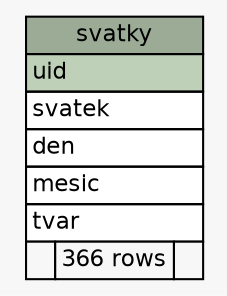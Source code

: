 // dot 2.38.0 on Mac OS X 10.9.4
// SchemaSpy rev 590
digraph "svatky" {
  graph [
    rankdir="RL"
    bgcolor="#f7f7f7"
    nodesep="0.18"
    ranksep="0.46"
    fontname="Helvetica"
    fontsize="11"
  ];
  node [
    fontname="Helvetica"
    fontsize="11"
    shape="plaintext"
  ];
  edge [
    arrowsize="0.8"
  ];
  "svatky" [
    label=<
    <TABLE BORDER="0" CELLBORDER="1" CELLSPACING="0" BGCOLOR="#ffffff">
      <TR><TD COLSPAN="3" BGCOLOR="#9bab96" ALIGN="CENTER">svatky</TD></TR>
      <TR><TD PORT="uid" COLSPAN="3" BGCOLOR="#bed1b8" ALIGN="LEFT">uid</TD></TR>
      <TR><TD PORT="svatek" COLSPAN="3" ALIGN="LEFT">svatek</TD></TR>
      <TR><TD PORT="den" COLSPAN="3" ALIGN="LEFT">den</TD></TR>
      <TR><TD PORT="mesic" COLSPAN="3" ALIGN="LEFT">mesic</TD></TR>
      <TR><TD PORT="tvar" COLSPAN="3" ALIGN="LEFT">tvar</TD></TR>
      <TR><TD ALIGN="LEFT" BGCOLOR="#f7f7f7">  </TD><TD ALIGN="RIGHT" BGCOLOR="#f7f7f7">366 rows</TD><TD ALIGN="RIGHT" BGCOLOR="#f7f7f7">  </TD></TR>
    </TABLE>>
    URL="tables/svatky.html"
    tooltip="svatky"
  ];
}
